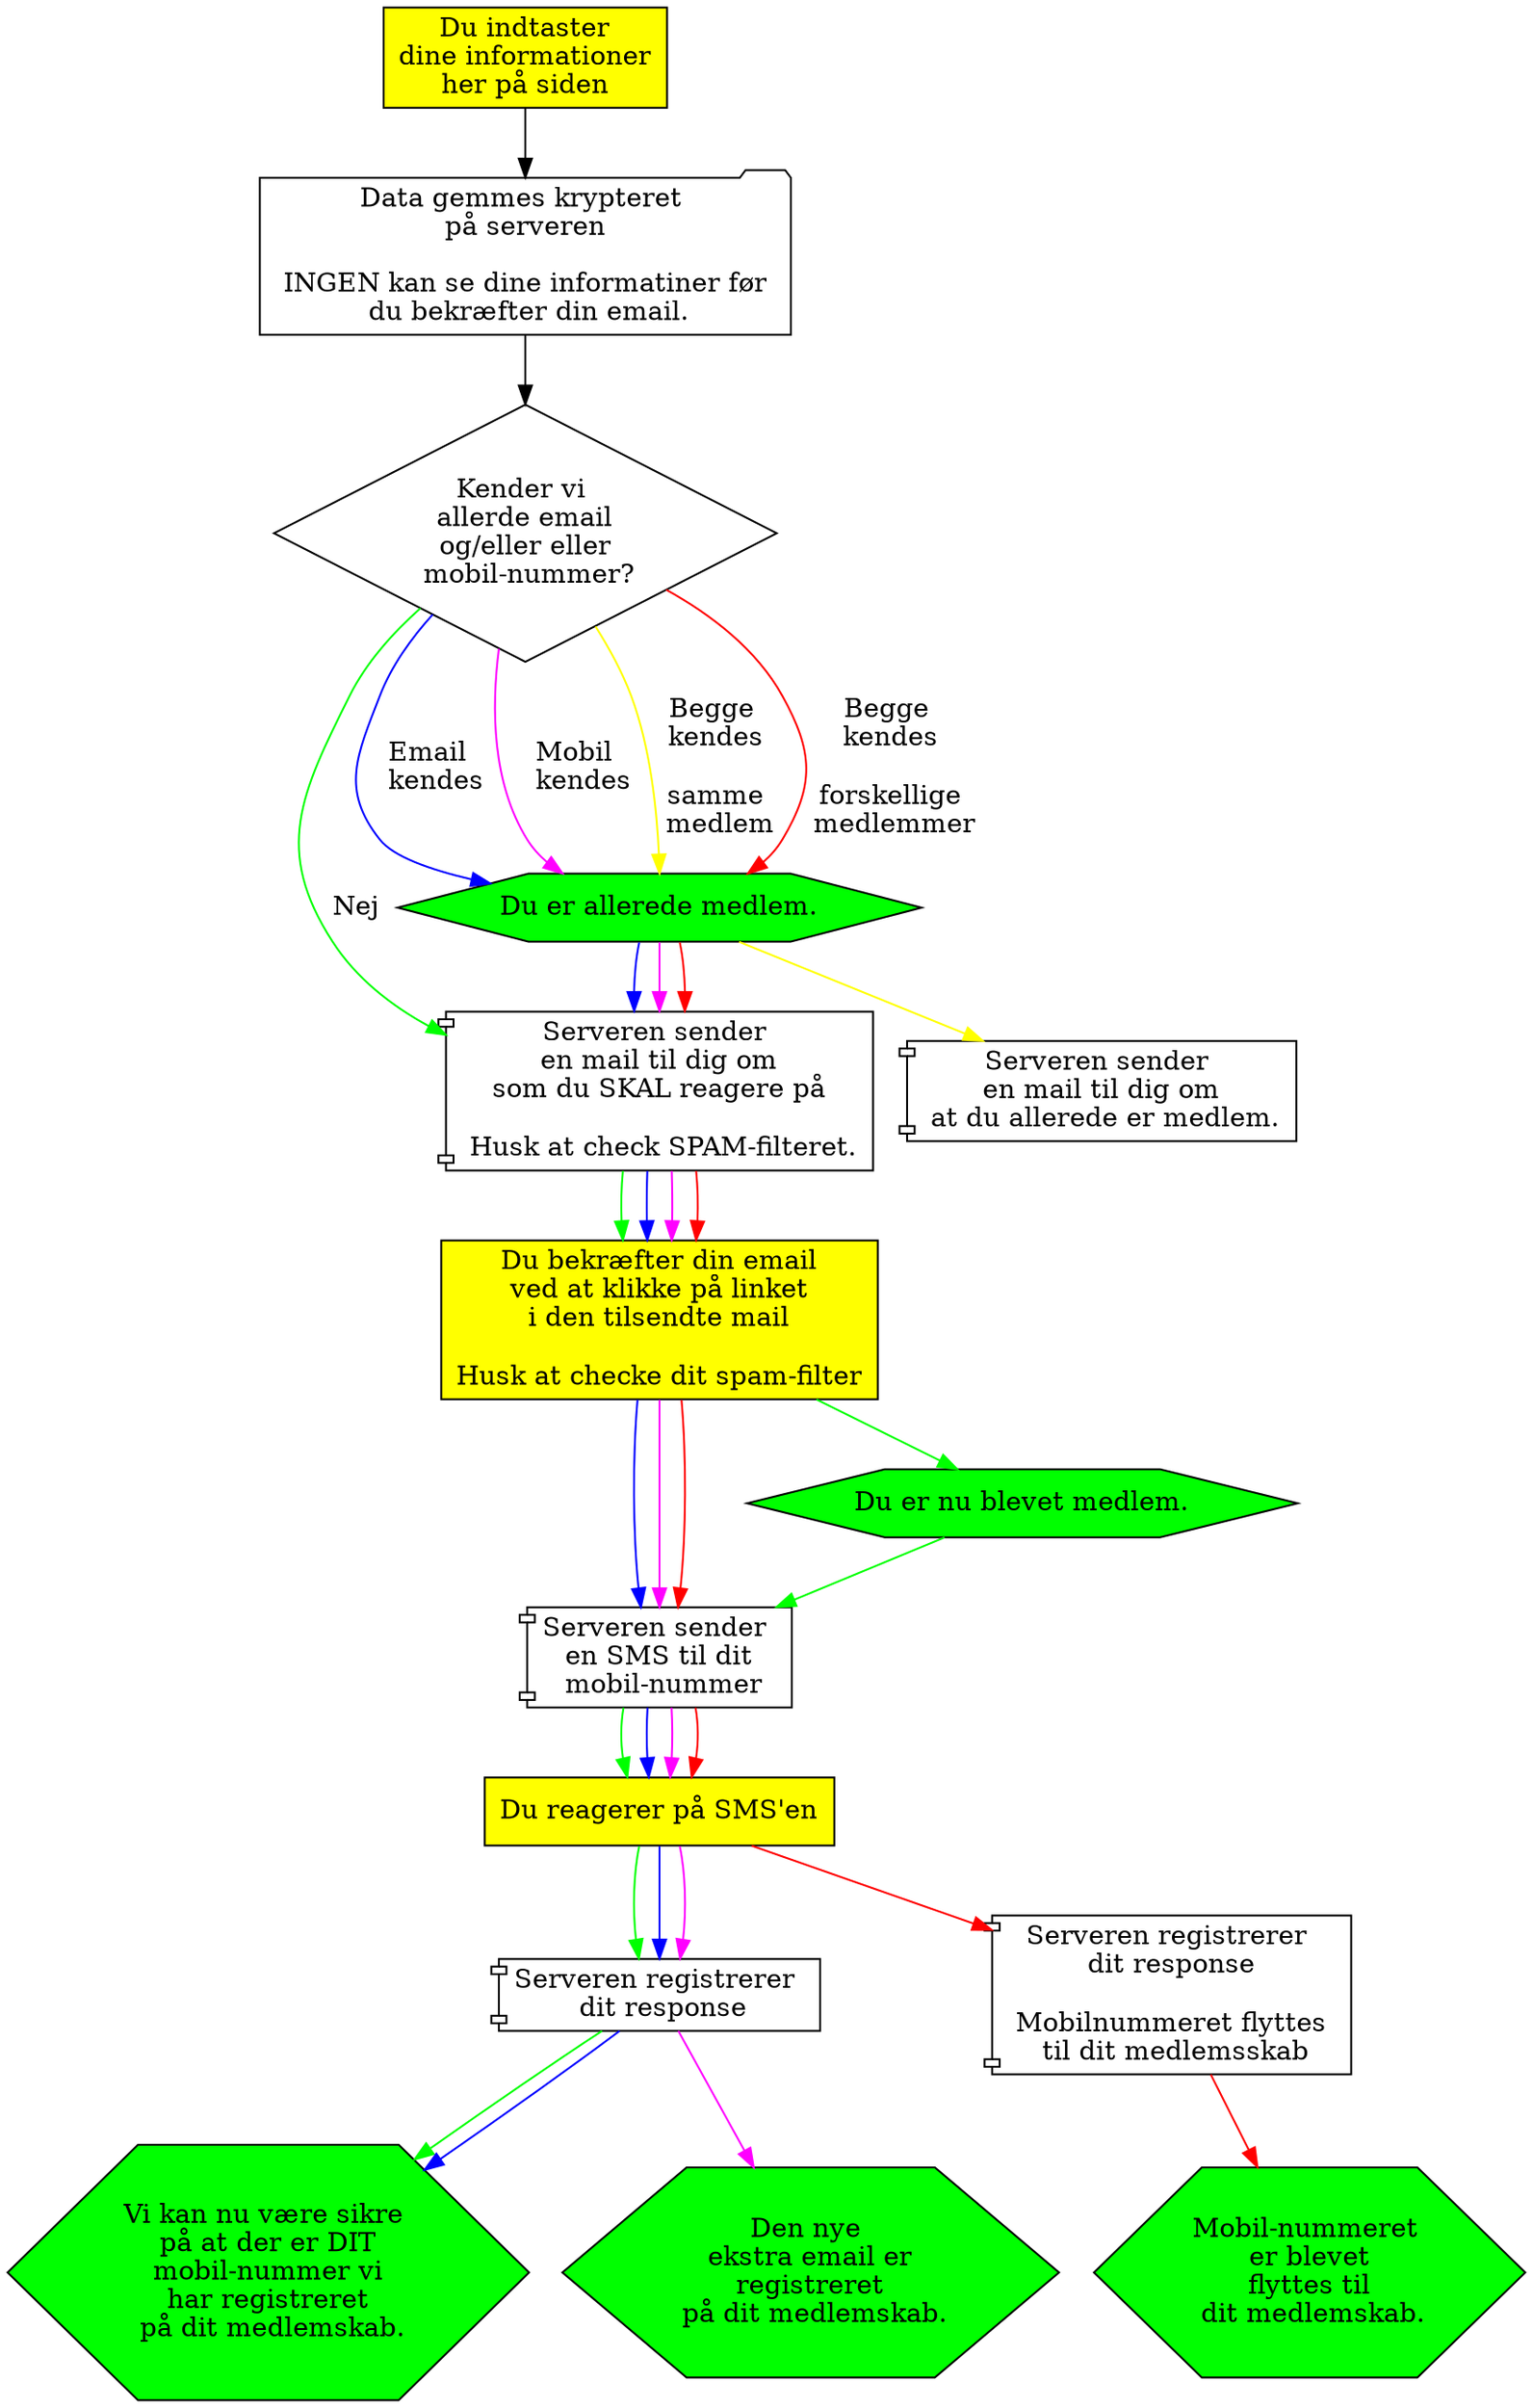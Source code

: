 digraph indmeldelse {
  { # Dine handlinger
    node [ shape=box style=filled fillcolor=yellow ];
    indtast         [label="Du indtaster\ndine informationer\nher på siden"];
    confirm_email   [label="Du bekræfter din email\nved at klikke på linket\ni den tilsendte mail\n\nHusk at checke dit spam-filter"];
    confirm_sms     [label="Du reagerer på SMS'en"];
  }
  send_tilmelding        [shape=folder label="Data gemmes krypteret \n på serveren \n \n INGEN kan se dine informatiner før \n du bekræfter din email."];
  { # Server-aktiviteter
    node [shape=component];
    server_sender_allerede_medlem [label="Serveren sender \n en mail til dig om \n at du allerede er medlem."];
    server_sender_email           [label="Serveren sender \n en mail til dig om \n som du SKAL reagere på \n\n Husk at check SPAM-filteret."];
    server_sender_sms             [label="Serveren sender \n en SMS til dit \n mobil-nummer"];
    sms_confirmed                 [label="Serveren registrerer \n dit response"];
    sms_move_confirmed            [label="Serveren registrerer \n dit response \n\n Mobilnummeret flyttes \n til dit medlemsskab"];
  }
  { # Results
    node [shape=hexagon   style=filled fillcolor=green ];
    du_biver_medlem        [label="Du er nu blevet medlem."];
    allerede_medlem        [label="Du er allerede medlem."];
    mobile_ok              [label="Vi kan nu være sikre \n på at der er DIT \n mobil-nummer vi \n har registreret \n på dit medlemskab."]; 
    email_added            [label="Den nye \n ekstra email er \n registreret \n på dit medlemskab." ];
    mobile_moved           [label="Mobil-nummeret \n er blevet \n flyttes til \n dit medlemskab." ];
}
  { # Valg
    node [shape=diamond];
    findes_allerede        [label="Kender vi \n allerde email \n og/eller eller \n mobil-nummer?"];
  }

  node [shape=point];

  indtast -> send_tilmelding -> findes_allerede;
  {
    edge [color=green];
                      findes_allerede ->                    server_sender_email [label="Nej"];
                                                            server_sender_email -> confirm_email -> du_biver_medlem -> server_sender_sms -> confirm_sms -> sms_confirmed  -> mobile_ok;
  }
  {
    edge [color=blue];
                      findes_allerede -> allerede_medlem                        [label="Email \n kendes"];
                                         allerede_medlem -> server_sender_email -> confirm_email ->                    server_sender_sms -> confirm_sms -> sms_confirmed -> mobile_ok;
  }
  {
    edge [color=magenta];
                      findes_allerede -> allerede_medlem                        [label="Mobil \n kendes"];
                                         allerede_medlem -> server_sender_email -> confirm_email ->                    server_sender_sms -> confirm_sms -> sms_confirmed -> email_added;
  }
  {
    edge [color=yellow];
                      findes_allerede -> allerede_medlem                        [label="Begge \n kendes \n\n samme \n medlem"];
                                         allerede_medlem -> server_sender_allerede_medlem;
  }
  {
    edge [color=red];
                      findes_allerede -> allerede_medlem                        [label="Begge \n kendes \n\n forskellige \n medlemmer"];
                                         allerede_medlem -> server_sender_email -> confirm_email ->                    server_sender_sms -> confirm_sms -> sms_move_confirmed -> mobile_moved;
  }
}
